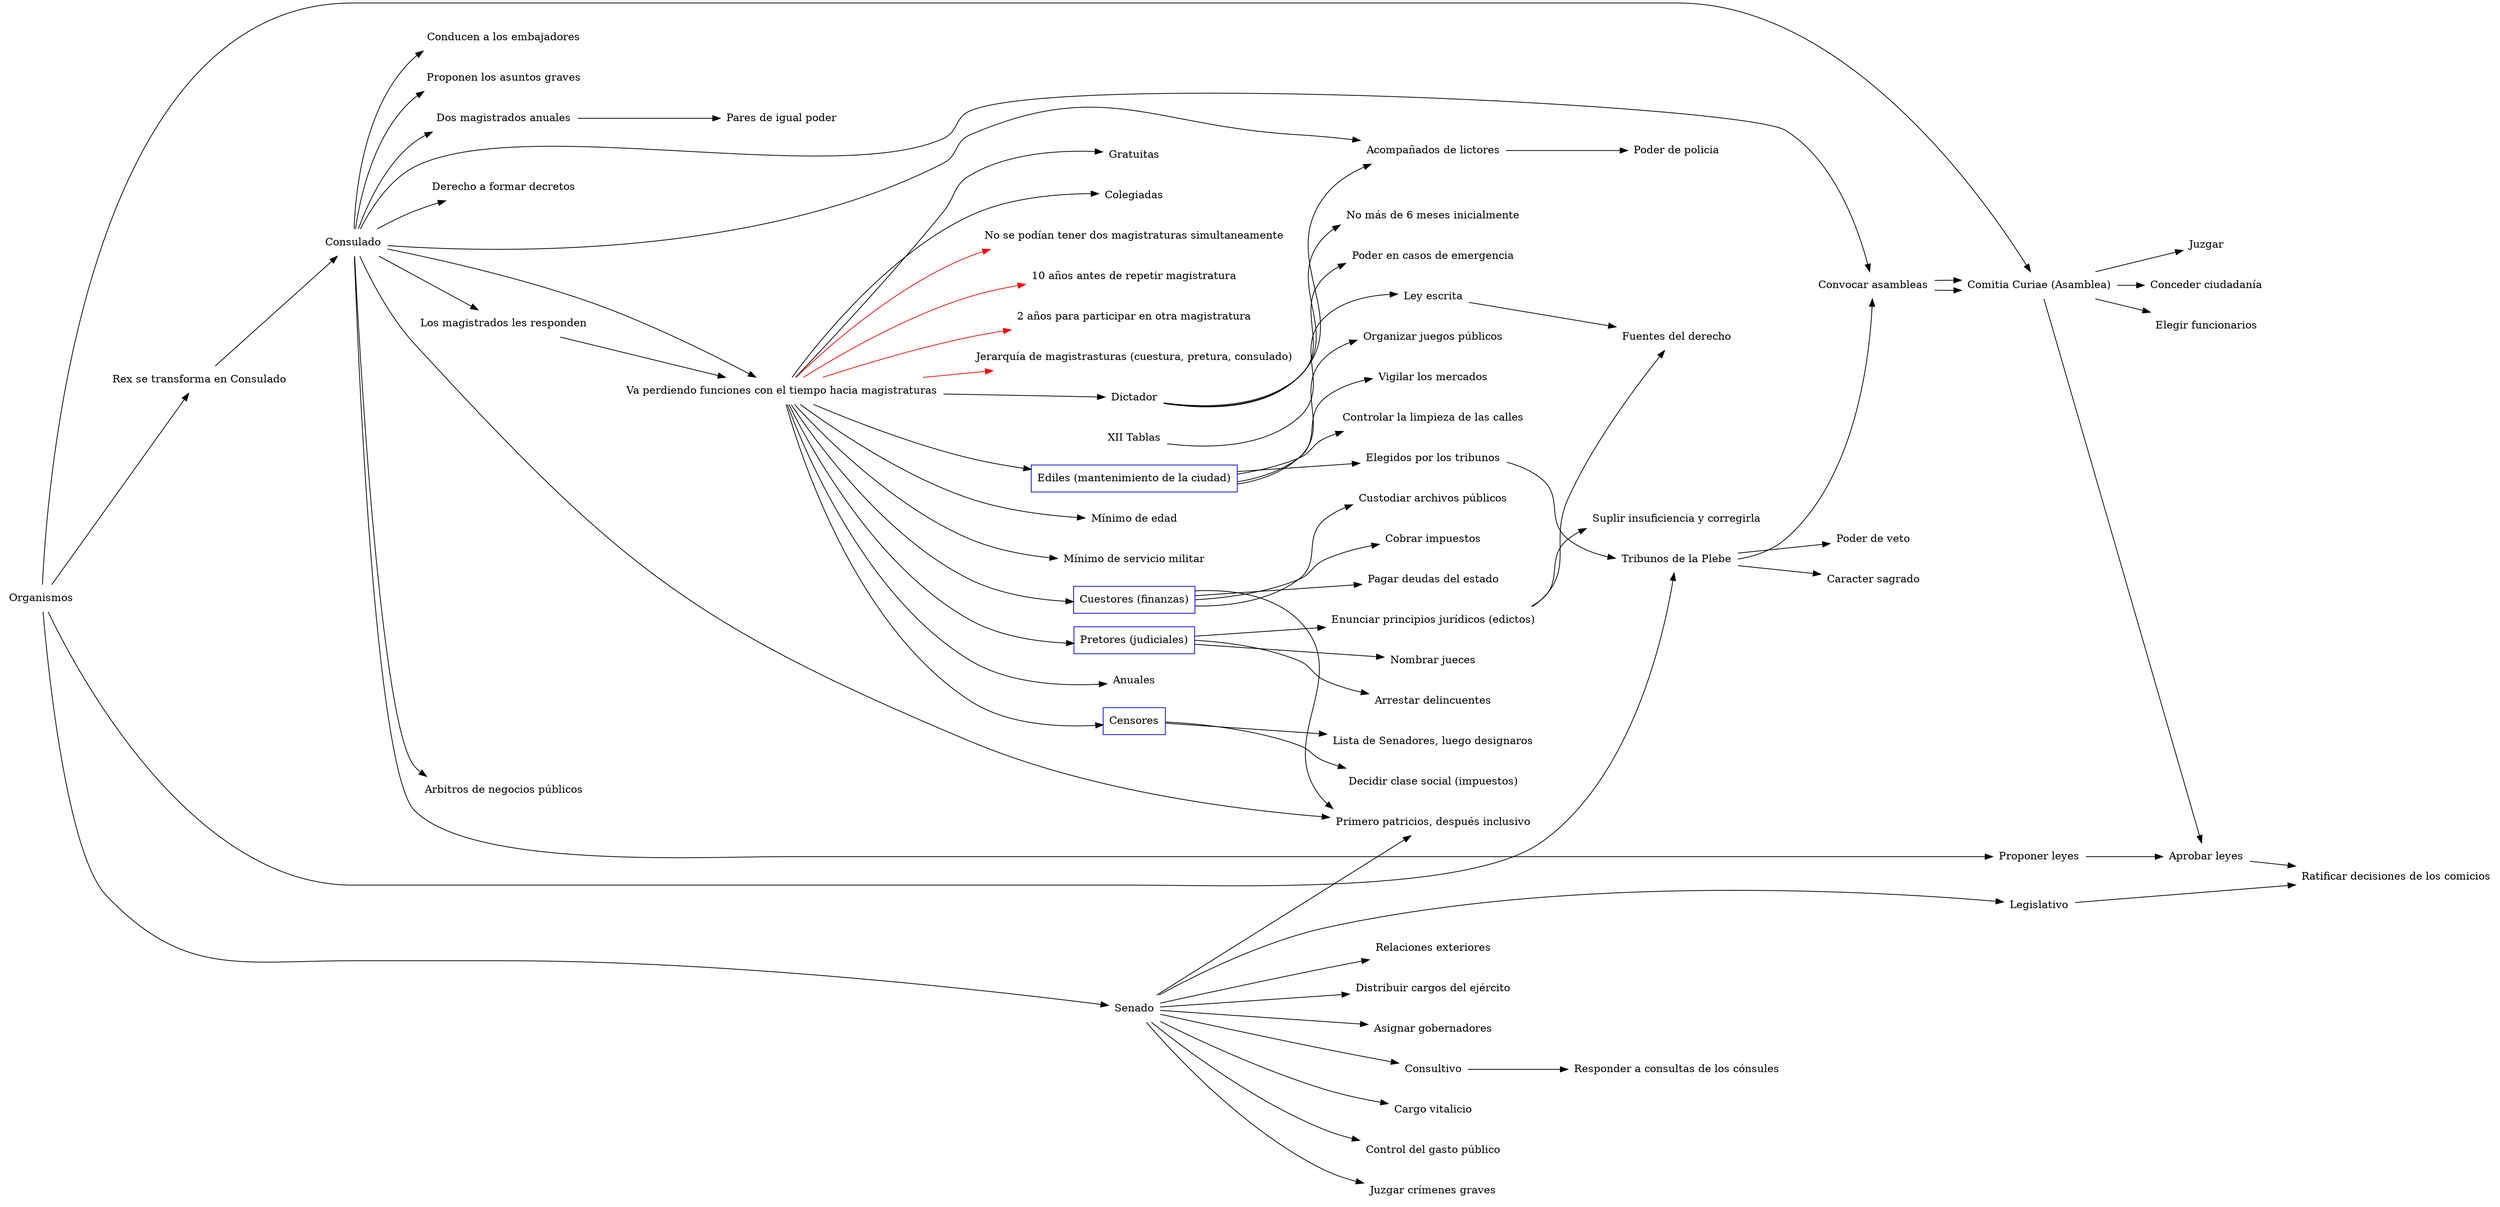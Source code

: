 digraph {
  rankdir=LR;
  "Rex se transforma en Consulado"[shape=box][color=white]
  "Consulado"[shape=box][color=white]
  "Dos magistrados anuales"[shape=box][color=white]
  "Va perdiendo funciones con el tiempo hacia magistraturas"[shape=box][color=white]
  "XII Tablas"[shape=box][color=white]
  "Ley escrita"[shape=box][color=white]
  "Senado"[shape=box][color=white]
  "Comitia Curiae (Asamblea)"[shape=box][color=white]
  "Organismos"[shape=box][color=white]
  "Dictador"[shape=box][color=white]
  "Poder en casos de emergencia"[shape=box][color=white]
  "Ediles (mantenimiento de la ciudad)"[shape=box][color=blue]
  "Cuestores (finanzas)"[shape=box][color=blue]
  "Pretores (judiciales)"[shape=box][color=blue]
  "Censores"[shape=box][color=blue]
  "Decidir clase social (impuestos)"[shape=box][color=white]
  "Anuales"[shape=box][color=white]
  "Gratuitas"[shape=box][color=white]
  "Colegiadas"[shape=box][color=white]
  "No se podían tener dos magistraturas simultaneamente"[shape=box][color=white]
  "10 años antes de repetir magistratura"[shape=box][color=white]
  "2 años para participar en otra magistratura"[shape=box][color=white]
  "Jerarquía de magistrasturas (cuestura, pretura, consulado)"[shape=box][color=white]
  "Mínimo de edad"[shape=box][color=white]
  "Mínimo de servicio militar"[shape=box][color=white]
  "Consultivo"[shape=box][color=white]
  "Legislativo"[shape=box][color=white]
  "Cargo vitalicio"[shape=box][color=white]
  "Primero patricios, después inclusivo"[shape=box][color=white]
  "Ratificar decisiones de los comicios"[shape=box][color=white]
  "Responder a consultas de los cónsules"[shape=box][color=white]
  "Control del gasto público"[shape=box][color=white]
  "Juzgar crímenes graves"[shape=box][color=white]
  "Relaciones exteriores"[shape=box][color=white]
  "Distribuir cargos del ejército"[shape=box][color=white]
  "Asignar gobernadores"[shape=box][color=white]
  "Pares de igual poder"[shape=box][color=white]
  "Arbitros de negocios públicos"[shape=box][color=white]
  "Los magistrados les responden"[shape=box][color=white]
  "Conducen a los embajadores"[shape=box][color=white]
  "Proponen los asuntos graves"[shape=box][color=white]
  "Derecho a formar decretos"[shape=box][color=white]
  "Acompañados de lictores"[shape=box][color=white]
  "Poder de policia"[shape=box][color=white]
  "Convocar asambleas"[shape=box][color=white]
  "Proponer leyes"[shape=box][color=white]
  "No más de 6 meses inicialmente"[shape=box][color=white]
  "Lista de Senadores, luego designaros"[shape=box][color=white]
  "Enunciar principios jurídicos (edictos)"[shape=box][color=white]
  "Nombrar jueces"[shape=box][color=white]
  "Arrestar delincuentes"[shape=box][color=white]
  "Fuentes del derecho"[shape=box][color=white]
  "Suplir insuficiencia y corregirla"[shape=box][color=white]
  "Vigilar los mercados"[shape=box][color=white]
  "Controlar la limpieza de las calles"[shape=box][color=white]
  "Organizar juegos públicos"[shape=box][color=white]
  "Elegidos por los tribunos"[shape=box][color=white]
  "Tribunos de la Plebe"[shape=box][color=white]
  "Poder de veto"[shape=box][color=white]
  "Cobrar impuestos"[shape=box][color=white]
  "Pagar deudas del estado"[shape=box][color=white]
  "Custodiar archivos públicos"[shape=box][color=white]
  "Caracter sagrado"[shape=box][color=white]
  "Elegir funcionarios"[shape=box][color=white]
  "Juzgar"[shape=box][color=white]
  "Conceder ciudadanía"[shape=box][color=white]
  "Aprobar leyes"[shape=box][color=white]
  "Rex se transforma en Consulado"->"Consulado"[color=black]
  "Consulado"->"Dos magistrados anuales"[color=black]
  "Consulado"->"Va perdiendo funciones con el tiempo hacia magistraturas"[color=black]
  "XII Tablas"->"Ley escrita"[color=black]
  "Organismos"->"Rex se transforma en Consulado"[color=black]
  "Organismos"->"Senado"[color=black]
  "Organismos"->"Comitia Curiae (Asamblea)"[color=black]
  "Va perdiendo funciones con el tiempo hacia magistraturas"->"Dictador"[color=black]
  "Dictador"->"Poder en casos de emergencia"[color=black]
  "Va perdiendo funciones con el tiempo hacia magistraturas"->"Ediles (mantenimiento de la ciudad)"[color=black]
  "Va perdiendo funciones con el tiempo hacia magistraturas"->"Censores"[color=black]
  "Va perdiendo funciones con el tiempo hacia magistraturas"->"Cuestores (finanzas)"[color=black]
  "Va perdiendo funciones con el tiempo hacia magistraturas"->"Pretores (judiciales)"[color=black]
  "Censores"->"Decidir clase social (impuestos)"[color=black]
  "Va perdiendo funciones con el tiempo hacia magistraturas"->"Anuales"[color=black]
  "Va perdiendo funciones con el tiempo hacia magistraturas"->"Gratuitas"[color=black]
  "Va perdiendo funciones con el tiempo hacia magistraturas"->"Colegiadas"[color=black]
  "Va perdiendo funciones con el tiempo hacia magistraturas"->"No se podían tener dos magistraturas simultaneamente"[color=red]
  "Va perdiendo funciones con el tiempo hacia magistraturas"->"10 años antes de repetir magistratura"[color=red]
  "Va perdiendo funciones con el tiempo hacia magistraturas"->"2 años para participar en otra magistratura"[color=red]
  "Va perdiendo funciones con el tiempo hacia magistraturas"->"Jerarquía de magistrasturas (cuestura, pretura, consulado)"[color=red]
  "Va perdiendo funciones con el tiempo hacia magistraturas"->"Mínimo de edad"[color=black]
  "Va perdiendo funciones con el tiempo hacia magistraturas"->"Mínimo de servicio militar"[color=black]
  "Senado"->"Consultivo"[color=black]
  "Senado"->"Legislativo"[color=black]
  "Senado"->"Cargo vitalicio"[color=black]
  "Senado"->"Primero patricios, después inclusivo"[color=black]
  "Consultivo"->"Responder a consultas de los cónsules"[color=black]
  "Legislativo"->"Ratificar decisiones de los comicios"[color=black]
  "Senado"->"Juzgar crímenes graves"[color=black]
  "Senado"->"Relaciones exteriores"[color=black]
  "Senado"->"Control del gasto público"[color=black]
  "Senado"->"Distribuir cargos del ejército"[color=black]
  "Senado"->"Asignar gobernadores"[color=black]
  "Dos magistrados anuales"->"Pares de igual poder"[color=black]
  "Consulado"->"Los magistrados les responden"[color=black]
  "Consulado"->"Arbitros de negocios públicos"[color=black]
  "Consulado"->"Conducen a los embajadores"[color=black]
  "Consulado"->"Proponen los asuntos graves"[color=black]
  "Consulado"->"Derecho a formar decretos"[color=black]
  "Los magistrados les responden"->"Va perdiendo funciones con el tiempo hacia magistraturas"[color=black]
  "Consulado"->"Acompañados de lictores"[color=black]
  "Acompañados de lictores"->"Poder de policia"[color=black]
  "Consulado"->"Convocar asambleas"[color=black]
  "Convocar asambleas"->"Comitia Curiae (Asamblea)"[color=black]
  "Consulado"->"Proponer leyes"[color=black]
  "Consulado"->"Primero patricios, después inclusivo"[color=black]
  "Dictador"->"No más de 6 meses inicialmente"[color=black]
  "Dictador"->"Acompañados de lictores"[color=black]
  "Censores"->"Lista de Senadores, luego designaros"[color=black]
  "Pretores (judiciales)"->"Enunciar principios jurídicos (edictos)"[color=black]
  "Pretores (judiciales)"->"Nombrar jueces"[color=black]
  "Pretores (judiciales)"->"Arrestar delincuentes"[color=black]
  "Enunciar principios jurídicos (edictos)"->"Fuentes del derecho"[color=black]
  "Enunciar principios jurídicos (edictos)"->"Suplir insuficiencia y corregirla"[color=black]
  "Ley escrita"->"Fuentes del derecho"[color=black]
  "Ediles (mantenimiento de la ciudad)"->"Vigilar los mercados"[color=black]
  "Ediles (mantenimiento de la ciudad)"->"Controlar la limpieza de las calles"[color=black]
  "Ediles (mantenimiento de la ciudad)"->"Organizar juegos públicos"[color=black]
  "Ediles (mantenimiento de la ciudad)"->"Elegidos por los tribunos"[color=black]
  "Tribunos de la Plebe"->"Poder de veto"[color=black]
  "Organismos"->"Tribunos de la Plebe"[color=black]
  "Elegidos por los tribunos"->"Tribunos de la Plebe"[color=black]
  "Cuestores (finanzas)"->"Primero patricios, después inclusivo"[color=black]
  "Cuestores (finanzas)"->"Cobrar impuestos"[color=black]
  "Cuestores (finanzas)"->"Pagar deudas del estado"[color=black]
  "Cuestores (finanzas)"->"Custodiar archivos públicos"[color=black]
  "Tribunos de la Plebe"->"Caracter sagrado"[color=black]
  "Comitia Curiae (Asamblea)"->"Elegir funcionarios"[color=black]
  "Comitia Curiae (Asamblea)"->"Juzgar"[color=black]
  "Comitia Curiae (Asamblea)"->"Conceder ciudadanía"[color=black]
  "Comitia Curiae (Asamblea)"->"Aprobar leyes"[color=black]
  "Convocar asambleas"->"Comitia Curiae (Asamblea)"[color=black]
  "Proponer leyes"->"Aprobar leyes"[color=black]
  "Aprobar leyes"->"Ratificar decisiones de los comicios"[color=black]
  "Tribunos de la Plebe"->"Convocar asambleas"[color=black]
}